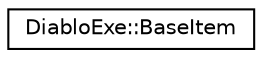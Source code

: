 digraph G
{
  edge [fontname="Helvetica",fontsize="10",labelfontname="Helvetica",labelfontsize="10"];
  node [fontname="Helvetica",fontsize="10",shape=record];
  rankdir="LR";
  Node1 [label="DiabloExe::BaseItem",height=0.2,width=0.4,color="black", fillcolor="white", style="filled",URL="$class_diablo_exe_1_1_base_item.html"];
}
